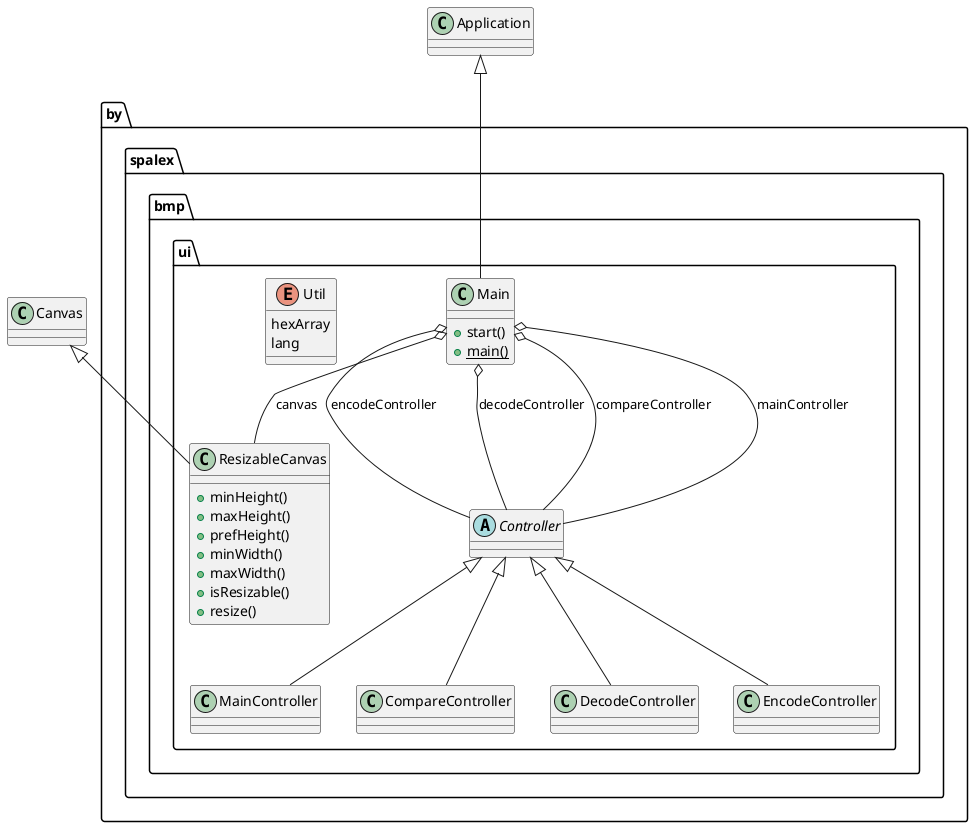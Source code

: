 @startuml

  package by.spalex.bmp.ui {
      class Main {
          + start()
          {static} + main()
      }
    class ResizableCanvas {
        + minHeight()
        + maxHeight()
        + prefHeight()
        + minWidth()
        + maxWidth()
        + isResizable()
        + resize()
    }
        enum Util {
          hexArray
          lang

        }

        abstract class Controller {

        }
        class MainController {

        }
        class CompareController {

        }
        class DecodeController {

        }
        class EncodeController {

        }
    }

  Main -up-|> Application
  ResizableCanvas -up-|> Canvas
  MainController -up-|> Controller
  EncodeController -up-|> Controller
  DecodeController -up-|> Controller
  CompareController -up-|> Controller
  Main o-- Controller : mainController
  Main o-- Controller : encodeController
  Main o-- Controller : decodeController
  Main o-- Controller : compareController
  Main o-- ResizableCanvas : canvas
@enduml
